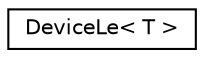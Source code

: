 digraph "Graphical Class Hierarchy"
{
  edge [fontname="Helvetica",fontsize="10",labelfontname="Helvetica",labelfontsize="10"];
  node [fontname="Helvetica",fontsize="10",shape=record];
  rankdir="LR";
  Node0 [label="DeviceLe\< T \>",height=0.2,width=0.4,color="black", fillcolor="white", style="filled",URL="$structDeviceLe.html"];
}
